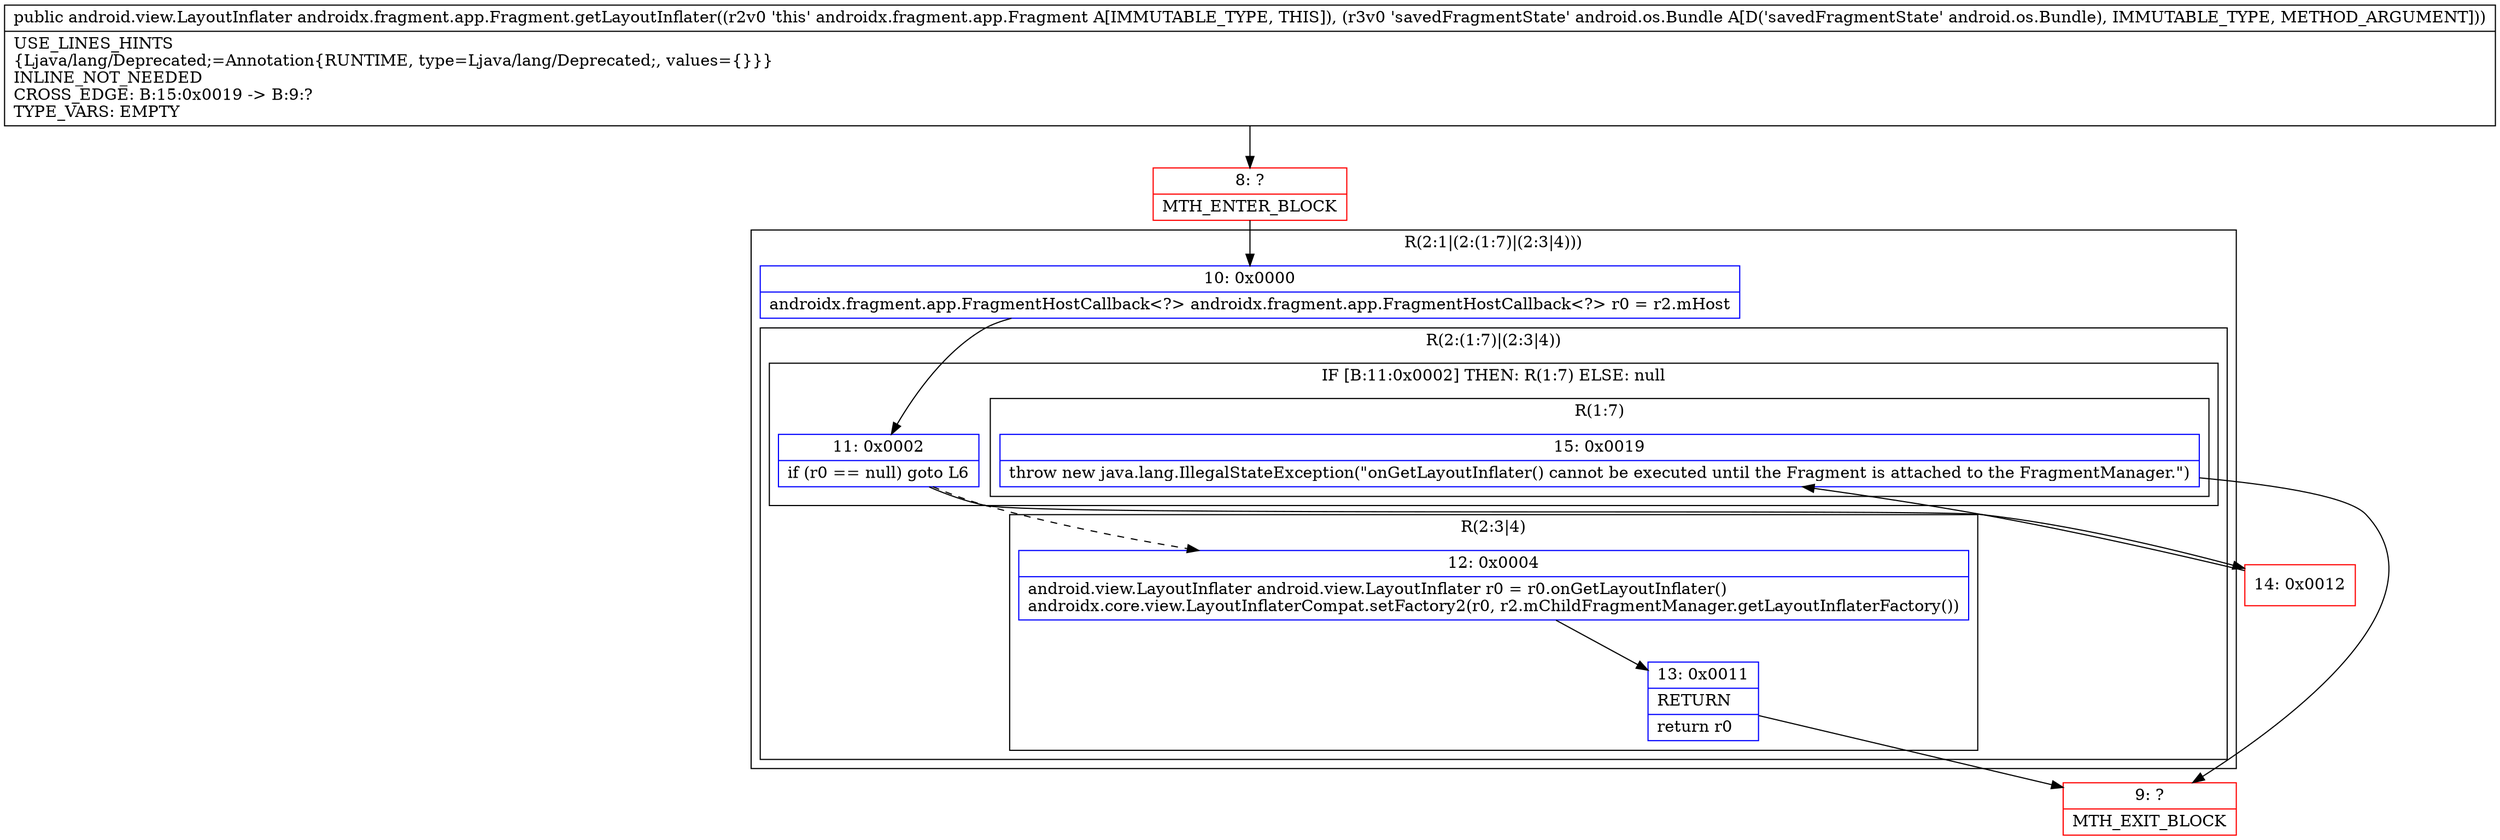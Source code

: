 digraph "CFG forandroidx.fragment.app.Fragment.getLayoutInflater(Landroid\/os\/Bundle;)Landroid\/view\/LayoutInflater;" {
subgraph cluster_Region_27467405 {
label = "R(2:1|(2:(1:7)|(2:3|4)))";
node [shape=record,color=blue];
Node_10 [shape=record,label="{10\:\ 0x0000|androidx.fragment.app.FragmentHostCallback\<?\> androidx.fragment.app.FragmentHostCallback\<?\> r0 = r2.mHost\l}"];
subgraph cluster_Region_1481937961 {
label = "R(2:(1:7)|(2:3|4))";
node [shape=record,color=blue];
subgraph cluster_IfRegion_1424529195 {
label = "IF [B:11:0x0002] THEN: R(1:7) ELSE: null";
node [shape=record,color=blue];
Node_11 [shape=record,label="{11\:\ 0x0002|if (r0 == null) goto L6\l}"];
subgraph cluster_Region_446523790 {
label = "R(1:7)";
node [shape=record,color=blue];
Node_15 [shape=record,label="{15\:\ 0x0019|throw new java.lang.IllegalStateException(\"onGetLayoutInflater() cannot be executed until the Fragment is attached to the FragmentManager.\")\l}"];
}
}
subgraph cluster_Region_1291867014 {
label = "R(2:3|4)";
node [shape=record,color=blue];
Node_12 [shape=record,label="{12\:\ 0x0004|android.view.LayoutInflater android.view.LayoutInflater r0 = r0.onGetLayoutInflater()\landroidx.core.view.LayoutInflaterCompat.setFactory2(r0, r2.mChildFragmentManager.getLayoutInflaterFactory())\l}"];
Node_13 [shape=record,label="{13\:\ 0x0011|RETURN\l|return r0\l}"];
}
}
}
Node_8 [shape=record,color=red,label="{8\:\ ?|MTH_ENTER_BLOCK\l}"];
Node_9 [shape=record,color=red,label="{9\:\ ?|MTH_EXIT_BLOCK\l}"];
Node_14 [shape=record,color=red,label="{14\:\ 0x0012}"];
MethodNode[shape=record,label="{public android.view.LayoutInflater androidx.fragment.app.Fragment.getLayoutInflater((r2v0 'this' androidx.fragment.app.Fragment A[IMMUTABLE_TYPE, THIS]), (r3v0 'savedFragmentState' android.os.Bundle A[D('savedFragmentState' android.os.Bundle), IMMUTABLE_TYPE, METHOD_ARGUMENT]))  | USE_LINES_HINTS\l\{Ljava\/lang\/Deprecated;=Annotation\{RUNTIME, type=Ljava\/lang\/Deprecated;, values=\{\}\}\}\lINLINE_NOT_NEEDED\lCROSS_EDGE: B:15:0x0019 \-\> B:9:?\lTYPE_VARS: EMPTY\l}"];
MethodNode -> Node_8;Node_10 -> Node_11;
Node_11 -> Node_12[style=dashed];
Node_11 -> Node_14;
Node_15 -> Node_9;
Node_12 -> Node_13;
Node_13 -> Node_9;
Node_8 -> Node_10;
Node_14 -> Node_15;
}

